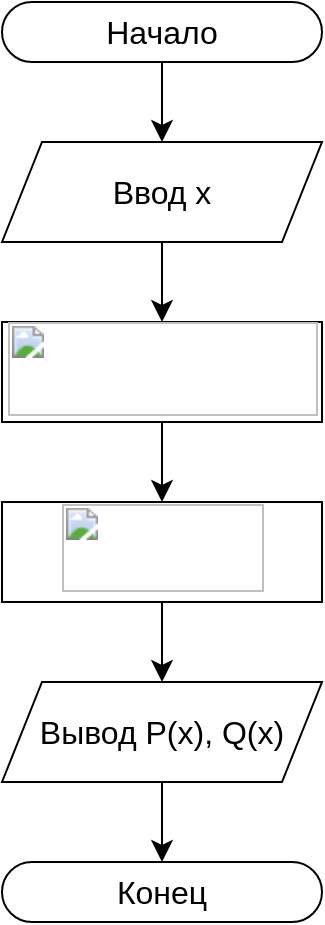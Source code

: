 <mxfile version="21.0.10" type="google"><diagram name="Страница 1" id="Ik7oqvoht8BfFNPdJk5h"><mxGraphModel grid="1" page="0" gridSize="10" guides="1" tooltips="1" connect="1" arrows="1" fold="1" pageScale="1" pageWidth="827" pageHeight="1169" math="0" shadow="0"><root><mxCell id="0"/><mxCell id="1" parent="0"/><mxCell id="15NyJ_PEBniHIXG8m63L-4" style="edgeStyle=none;curved=1;rounded=0;orthogonalLoop=1;jettySize=auto;html=1;entryX=0.5;entryY=0;entryDx=0;entryDy=0;fontSize=12;startSize=8;endSize=8;" edge="1" parent="1" source="15NyJ_PEBniHIXG8m63L-1" target="15NyJ_PEBniHIXG8m63L-2"><mxGeometry relative="1" as="geometry"/></mxCell><mxCell id="15NyJ_PEBniHIXG8m63L-1" value="Начало" style="rounded=1;whiteSpace=wrap;html=1;fontSize=16;arcSize=50;" vertex="1" parent="1"><mxGeometry x="80" y="90" width="160" height="30" as="geometry"/></mxCell><mxCell id="15NyJ_PEBniHIXG8m63L-5" style="edgeStyle=none;curved=1;rounded=0;orthogonalLoop=1;jettySize=auto;html=1;entryX=0.5;entryY=0;entryDx=0;entryDy=0;fontSize=12;startSize=8;endSize=8;" edge="1" parent="1" source="15NyJ_PEBniHIXG8m63L-2" target="15NyJ_PEBniHIXG8m63L-3"><mxGeometry relative="1" as="geometry"/></mxCell><mxCell id="15NyJ_PEBniHIXG8m63L-2" value="Ввод x" style="shape=parallelogram;perimeter=parallelogramPerimeter;whiteSpace=wrap;html=1;fixedSize=1;fontSize=16;" vertex="1" parent="1"><mxGeometry x="80" y="160" width="160" height="50" as="geometry"/></mxCell><mxCell id="15NyJ_PEBniHIXG8m63L-7" style="edgeStyle=none;curved=1;rounded=0;orthogonalLoop=1;jettySize=auto;html=1;entryX=0.5;entryY=0;entryDx=0;entryDy=0;fontSize=12;startSize=8;endSize=8;" edge="1" parent="1" source="15NyJ_PEBniHIXG8m63L-3" target="15NyJ_PEBniHIXG8m63L-6"><mxGeometry relative="1" as="geometry"/></mxCell><mxCell id="15NyJ_PEBniHIXG8m63L-3" value="&lt;meta charset=&quot;utf-8&quot;&gt;&lt;b id=&quot;docs-internal-guid-d2c9d4ce-7fff-2eb0-464a-88912e1aed58&quot; style=&quot;font-weight:normal;&quot;&gt;&lt;span style=&quot;font-size: 12pt; font-family: &amp;quot;Times New Roman&amp;quot;; color: rgb(0, 0, 0); background-color: transparent; font-weight: 400; font-style: normal; font-variant: normal; text-decoration: none; vertical-align: baseline;&quot;&gt;&lt;span style=&quot;border:none;display:inline-block;overflow:hidden;width:155px;height:47px;&quot;&gt;&lt;img style=&quot;margin-left:0px;margin-top:0px;&quot; height=&quot;47&quot; width=&quot;155&quot; src=&quot;https://lh6.googleusercontent.com/44Tq8ypTAEX1_lWm6mEJX9v_jHmhhbsRr-c51TDt2VD2k8wF-ziriAXxIsGy725lNmJe9Wvv4bzCsiztUYguiRLMRIp4JMf7RhT9IRXjOomOfLz5Q-wh7o9UZVQCFCilPNRA75fKj9lB3qF_wpmlvQ&quot;&gt;&lt;/span&gt;&lt;/span&gt;&lt;/b&gt;" style="rounded=0;whiteSpace=wrap;html=1;fontSize=16;" vertex="1" parent="1"><mxGeometry x="80" y="250" width="160" height="50" as="geometry"/></mxCell><mxCell id="15NyJ_PEBniHIXG8m63L-10" style="edgeStyle=none;curved=1;rounded=0;orthogonalLoop=1;jettySize=auto;html=1;entryX=0.5;entryY=0;entryDx=0;entryDy=0;fontSize=12;startSize=8;endSize=8;" edge="1" parent="1" source="15NyJ_PEBniHIXG8m63L-6" target="15NyJ_PEBniHIXG8m63L-8"><mxGeometry relative="1" as="geometry"/></mxCell><mxCell id="15NyJ_PEBniHIXG8m63L-6" value="&lt;meta charset=&quot;utf-8&quot;&gt;&lt;b id=&quot;docs-internal-guid-5f825af1-7fff-10ad-2d87-59b17a02de15&quot; style=&quot;font-weight:normal;&quot;&gt;&lt;span style=&quot;font-size: 12pt; font-family: &amp;quot;Times New Roman&amp;quot;; color: rgb(0, 0, 0); background-color: transparent; font-weight: 400; font-style: normal; font-variant: normal; text-decoration: none; vertical-align: baseline;&quot;&gt;&lt;span style=&quot;border:none;display:inline-block;overflow:hidden;width:101px;height:44px;&quot;&gt;&lt;img style=&quot;margin-left:0px;margin-top:0px;&quot; height=&quot;44&quot; width=&quot;101&quot; src=&quot;https://lh4.googleusercontent.com/T6xSJQftnobOAnUkY_xsE8YWPGzqw2Yc67KHL1mAlK7eks3_fP4xP-6irPiw6EggQghg-i_LHao1Kc_93a9rEnK3SiE7Hh9CA56hSODOUwAk05XeM6eDhFwP60IK4uqHahQoAD2r14v0C_80-v-aPQ&quot;&gt;&lt;/span&gt;&lt;/span&gt;&lt;/b&gt;" style="rounded=0;whiteSpace=wrap;html=1;fontSize=16;" vertex="1" parent="1"><mxGeometry x="80" y="340" width="160" height="50" as="geometry"/></mxCell><mxCell id="15NyJ_PEBniHIXG8m63L-12" style="edgeStyle=none;curved=1;rounded=0;orthogonalLoop=1;jettySize=auto;html=1;entryX=0.5;entryY=0;entryDx=0;entryDy=0;fontSize=12;startSize=8;endSize=8;" edge="1" parent="1" source="15NyJ_PEBniHIXG8m63L-8" target="15NyJ_PEBniHIXG8m63L-11"><mxGeometry relative="1" as="geometry"/></mxCell><mxCell id="15NyJ_PEBniHIXG8m63L-8" value="Вывод P(x), Q(x)" style="shape=parallelogram;perimeter=parallelogramPerimeter;whiteSpace=wrap;html=1;fixedSize=1;fontSize=16;" vertex="1" parent="1"><mxGeometry x="80" y="430" width="160" height="50" as="geometry"/></mxCell><mxCell id="15NyJ_PEBniHIXG8m63L-11" value="Конец" style="rounded=1;whiteSpace=wrap;html=1;fontSize=16;arcSize=50;" vertex="1" parent="1"><mxGeometry x="80" y="520" width="160" height="30" as="geometry"/></mxCell></root></mxGraphModel></diagram></mxfile>